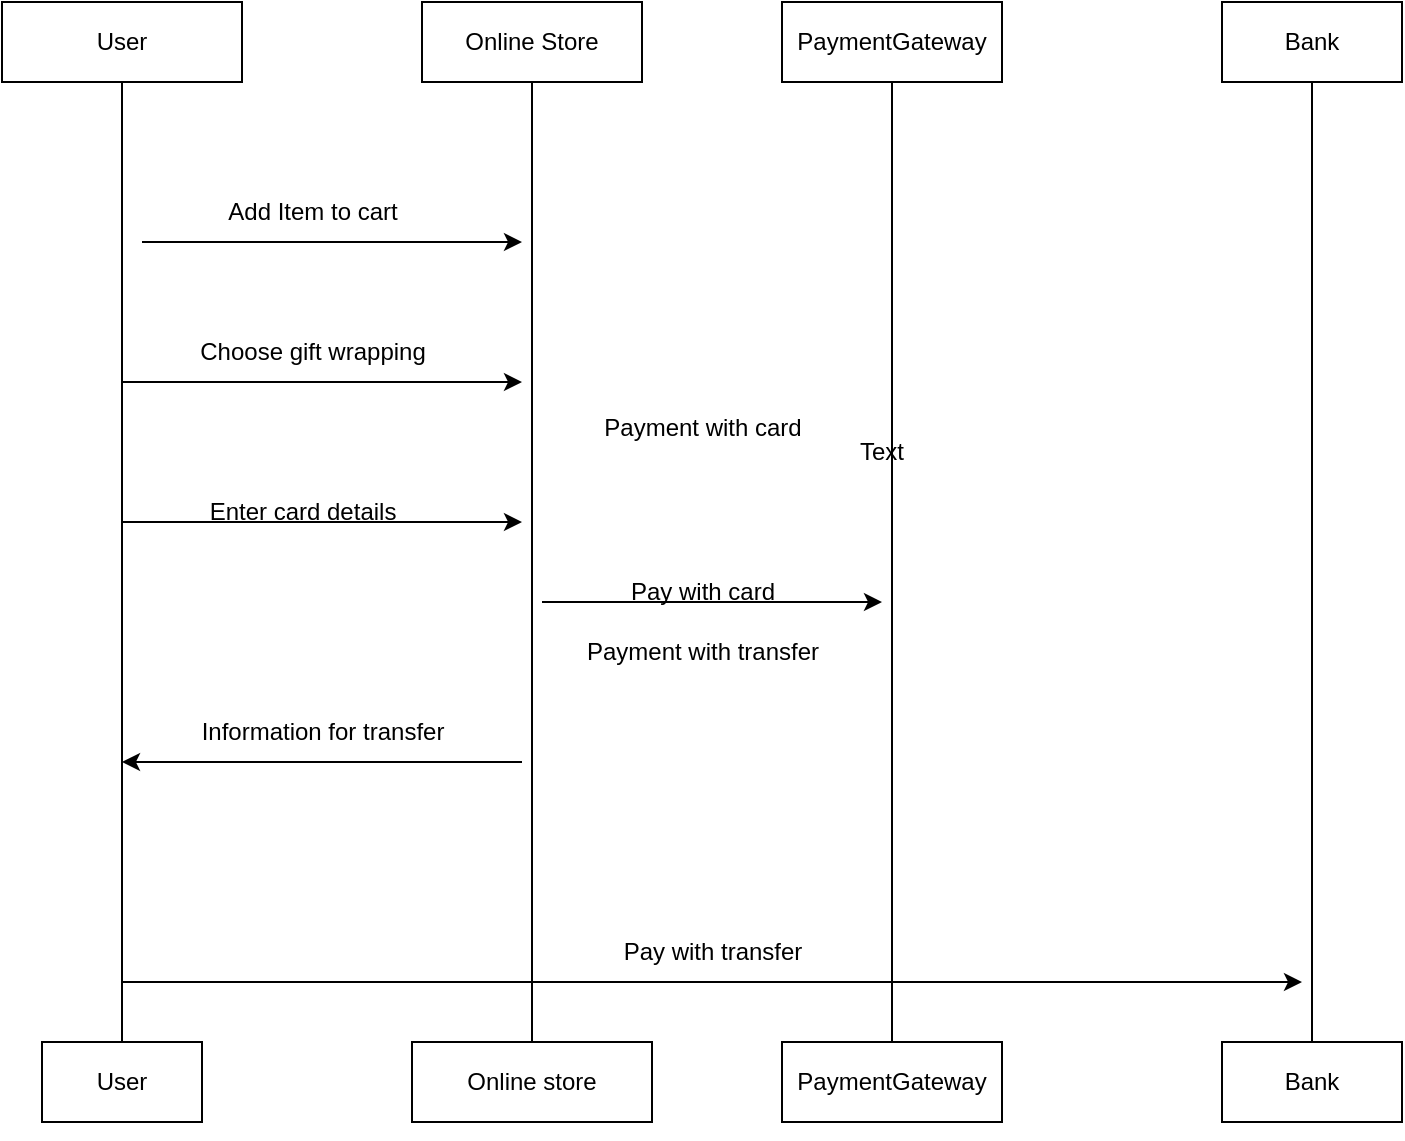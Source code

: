 <mxfile version="25.0.3">
  <diagram name="Page-1" id="LX0CDAO20Mw_NN6KQ0t8">
    <mxGraphModel dx="780" dy="480" grid="1" gridSize="10" guides="1" tooltips="1" connect="1" arrows="1" fold="1" page="1" pageScale="1" pageWidth="827" pageHeight="1169" math="0" shadow="0">
      <root>
        <mxCell id="0" />
        <mxCell id="1" parent="0" />
        <mxCell id="1BPI7WfftldyhFCkI25z-1" value="User" style="rounded=0;whiteSpace=wrap;html=1;" vertex="1" parent="1">
          <mxGeometry x="50" y="40" width="120" height="40" as="geometry" />
        </mxCell>
        <mxCell id="1BPI7WfftldyhFCkI25z-2" value="Online Store" style="rounded=0;whiteSpace=wrap;html=1;" vertex="1" parent="1">
          <mxGeometry x="260" y="40" width="110" height="40" as="geometry" />
        </mxCell>
        <mxCell id="1BPI7WfftldyhFCkI25z-3" value="PaymentGateway" style="rounded=0;whiteSpace=wrap;html=1;" vertex="1" parent="1">
          <mxGeometry x="440" y="40" width="110" height="40" as="geometry" />
        </mxCell>
        <mxCell id="1BPI7WfftldyhFCkI25z-5" value="Bank" style="rounded=0;whiteSpace=wrap;html=1;" vertex="1" parent="1">
          <mxGeometry x="660" y="40" width="90" height="40" as="geometry" />
        </mxCell>
        <mxCell id="1BPI7WfftldyhFCkI25z-7" value="" style="endArrow=none;html=1;rounded=0;entryX=0.5;entryY=1;entryDx=0;entryDy=0;" edge="1" parent="1" target="1BPI7WfftldyhFCkI25z-1">
          <mxGeometry width="50" height="50" relative="1" as="geometry">
            <mxPoint x="110" y="560" as="sourcePoint" />
            <mxPoint x="135" y="110" as="targetPoint" />
          </mxGeometry>
        </mxCell>
        <mxCell id="1BPI7WfftldyhFCkI25z-8" value="" style="endArrow=none;html=1;rounded=0;entryX=0.5;entryY=1;entryDx=0;entryDy=0;" edge="1" parent="1" target="1BPI7WfftldyhFCkI25z-2">
          <mxGeometry width="50" height="50" relative="1" as="geometry">
            <mxPoint x="315" y="560" as="sourcePoint" />
            <mxPoint x="340" y="110" as="targetPoint" />
          </mxGeometry>
        </mxCell>
        <mxCell id="1BPI7WfftldyhFCkI25z-9" value="" style="endArrow=none;html=1;rounded=0;entryX=0.5;entryY=1;entryDx=0;entryDy=0;" edge="1" parent="1" target="1BPI7WfftldyhFCkI25z-3">
          <mxGeometry width="50" height="50" relative="1" as="geometry">
            <mxPoint x="495" y="560" as="sourcePoint" />
            <mxPoint x="530" y="100" as="targetPoint" />
          </mxGeometry>
        </mxCell>
        <mxCell id="1BPI7WfftldyhFCkI25z-10" value="" style="endArrow=none;html=1;rounded=0;entryX=0.5;entryY=1;entryDx=0;entryDy=0;" edge="1" parent="1" target="1BPI7WfftldyhFCkI25z-5">
          <mxGeometry width="50" height="50" relative="1" as="geometry">
            <mxPoint x="705" y="560" as="sourcePoint" />
            <mxPoint x="710" y="100" as="targetPoint" />
          </mxGeometry>
        </mxCell>
        <mxCell id="1BPI7WfftldyhFCkI25z-12" value="Add Item to cart" style="text;html=1;align=center;verticalAlign=middle;resizable=0;points=[];autosize=1;strokeColor=none;fillColor=none;" vertex="1" parent="1">
          <mxGeometry x="150" y="130" width="110" height="30" as="geometry" />
        </mxCell>
        <mxCell id="1BPI7WfftldyhFCkI25z-15" value="" style="endArrow=classic;html=1;rounded=0;" edge="1" parent="1">
          <mxGeometry width="50" height="50" relative="1" as="geometry">
            <mxPoint x="120" y="160" as="sourcePoint" />
            <mxPoint x="310" y="160" as="targetPoint" />
          </mxGeometry>
        </mxCell>
        <mxCell id="1BPI7WfftldyhFCkI25z-16" value="Choose gift wrapping" style="text;html=1;align=center;verticalAlign=middle;resizable=0;points=[];autosize=1;strokeColor=none;fillColor=none;" vertex="1" parent="1">
          <mxGeometry x="135" y="200" width="140" height="30" as="geometry" />
        </mxCell>
        <mxCell id="1BPI7WfftldyhFCkI25z-17" value="" style="endArrow=classic;html=1;rounded=0;" edge="1" parent="1">
          <mxGeometry width="50" height="50" relative="1" as="geometry">
            <mxPoint x="110" y="230" as="sourcePoint" />
            <mxPoint x="310" y="230" as="targetPoint" />
          </mxGeometry>
        </mxCell>
        <mxCell id="1BPI7WfftldyhFCkI25z-18" value="Enter card details" style="text;html=1;align=center;verticalAlign=middle;resizable=0;points=[];autosize=1;strokeColor=none;fillColor=none;" vertex="1" parent="1">
          <mxGeometry x="140" y="280" width="120" height="30" as="geometry" />
        </mxCell>
        <mxCell id="1BPI7WfftldyhFCkI25z-19" value="" style="endArrow=classic;html=1;rounded=0;" edge="1" parent="1">
          <mxGeometry width="50" height="50" relative="1" as="geometry">
            <mxPoint x="110" y="300" as="sourcePoint" />
            <mxPoint x="310" y="300" as="targetPoint" />
          </mxGeometry>
        </mxCell>
        <mxCell id="1BPI7WfftldyhFCkI25z-21" value="Information for transfer" style="text;html=1;align=center;verticalAlign=middle;resizable=0;points=[];autosize=1;strokeColor=none;fillColor=none;" vertex="1" parent="1">
          <mxGeometry x="140" y="390" width="140" height="30" as="geometry" />
        </mxCell>
        <mxCell id="1BPI7WfftldyhFCkI25z-22" value="" style="endArrow=classic;html=1;rounded=0;" edge="1" parent="1">
          <mxGeometry width="50" height="50" relative="1" as="geometry">
            <mxPoint x="310" y="420" as="sourcePoint" />
            <mxPoint x="110" y="420" as="targetPoint" />
            <Array as="points" />
          </mxGeometry>
        </mxCell>
        <mxCell id="1BPI7WfftldyhFCkI25z-23" value="" style="endArrow=classic;html=1;rounded=0;" edge="1" parent="1">
          <mxGeometry width="50" height="50" relative="1" as="geometry">
            <mxPoint x="110" y="530" as="sourcePoint" />
            <mxPoint x="700" y="530" as="targetPoint" />
          </mxGeometry>
        </mxCell>
        <mxCell id="1BPI7WfftldyhFCkI25z-24" value="Payment with card" style="text;html=1;align=center;verticalAlign=middle;resizable=0;points=[];autosize=1;strokeColor=none;fillColor=none;" vertex="1" parent="1">
          <mxGeometry x="340" y="238" width="120" height="30" as="geometry" />
        </mxCell>
        <mxCell id="1BPI7WfftldyhFCkI25z-25" value="Pay with card" style="text;html=1;align=center;verticalAlign=middle;resizable=0;points=[];autosize=1;strokeColor=none;fillColor=none;" vertex="1" parent="1">
          <mxGeometry x="350" y="320" width="100" height="30" as="geometry" />
        </mxCell>
        <mxCell id="1BPI7WfftldyhFCkI25z-26" value="" style="endArrow=classic;html=1;rounded=0;" edge="1" parent="1">
          <mxGeometry width="50" height="50" relative="1" as="geometry">
            <mxPoint x="320" y="340" as="sourcePoint" />
            <mxPoint x="490" y="340" as="targetPoint" />
          </mxGeometry>
        </mxCell>
        <mxCell id="1BPI7WfftldyhFCkI25z-27" value="Payment with transfer" style="text;html=1;align=center;verticalAlign=middle;resizable=0;points=[];autosize=1;strokeColor=none;fillColor=none;" vertex="1" parent="1">
          <mxGeometry x="330" y="350" width="140" height="30" as="geometry" />
        </mxCell>
        <mxCell id="1BPI7WfftldyhFCkI25z-29" value="Pay with transfer" style="text;html=1;align=center;verticalAlign=middle;resizable=0;points=[];autosize=1;strokeColor=none;fillColor=none;" vertex="1" parent="1">
          <mxGeometry x="350" y="500" width="110" height="30" as="geometry" />
        </mxCell>
        <mxCell id="1BPI7WfftldyhFCkI25z-30" value="User" style="rounded=0;whiteSpace=wrap;html=1;" vertex="1" parent="1">
          <mxGeometry x="70" y="560" width="80" height="40" as="geometry" />
        </mxCell>
        <mxCell id="1BPI7WfftldyhFCkI25z-31" value="Online store" style="rounded=0;whiteSpace=wrap;html=1;" vertex="1" parent="1">
          <mxGeometry x="255" y="560" width="120" height="40" as="geometry" />
        </mxCell>
        <mxCell id="1BPI7WfftldyhFCkI25z-32" value="PaymentGateway" style="rounded=0;whiteSpace=wrap;html=1;" vertex="1" parent="1">
          <mxGeometry x="440" y="560" width="110" height="40" as="geometry" />
        </mxCell>
        <mxCell id="1BPI7WfftldyhFCkI25z-33" value="Bank" style="rounded=0;whiteSpace=wrap;html=1;" vertex="1" parent="1">
          <mxGeometry x="660" y="560" width="90" height="40" as="geometry" />
        </mxCell>
        <mxCell id="1BPI7WfftldyhFCkI25z-34" style="edgeStyle=orthogonalEdgeStyle;rounded=0;orthogonalLoop=1;jettySize=auto;html=1;exitX=0.5;exitY=1;exitDx=0;exitDy=0;" edge="1" parent="1" source="1BPI7WfftldyhFCkI25z-33" target="1BPI7WfftldyhFCkI25z-33">
          <mxGeometry relative="1" as="geometry" />
        </mxCell>
        <mxCell id="1BPI7WfftldyhFCkI25z-35" value="Text" style="text;strokeColor=none;align=center;fillColor=none;html=1;verticalAlign=middle;whiteSpace=wrap;rounded=0;" vertex="1" parent="1">
          <mxGeometry x="460" y="250" width="60" height="30" as="geometry" />
        </mxCell>
      </root>
    </mxGraphModel>
  </diagram>
</mxfile>
